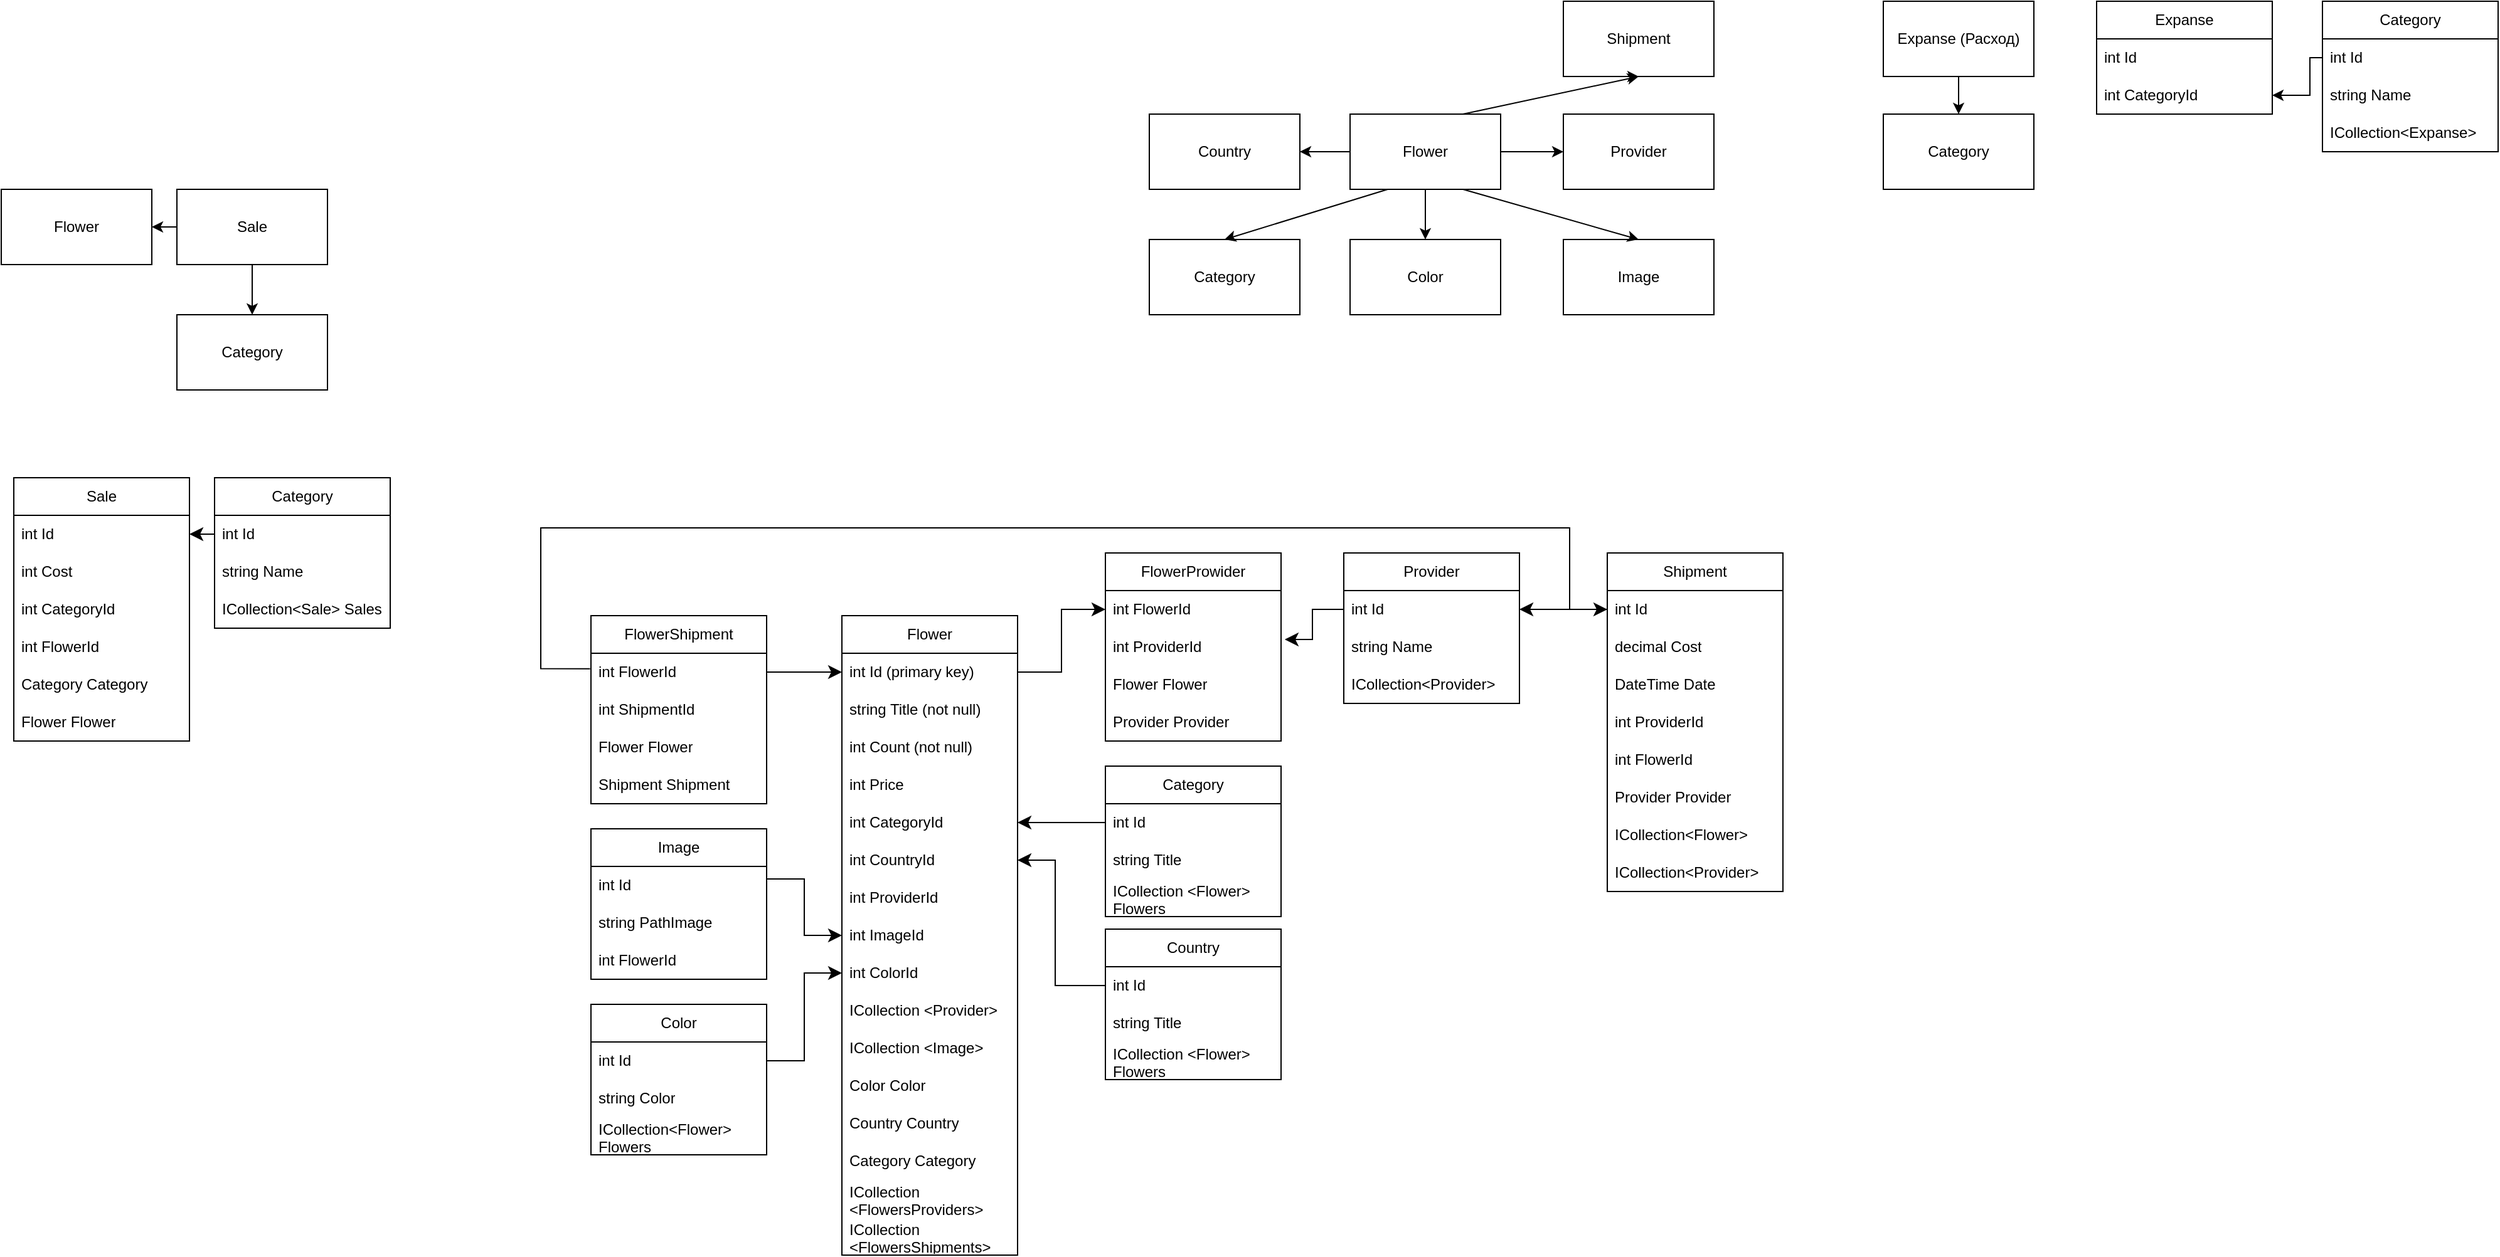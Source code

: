 <mxfile version="21.7.4" type="device">
  <diagram name="Страница — 1" id="RRKHZHdwDWDoAx0OKb5y">
    <mxGraphModel dx="2555" dy="1625" grid="1" gridSize="10" guides="1" tooltips="1" connect="1" arrows="1" fold="1" page="1" pageScale="1" pageWidth="827" pageHeight="1169" math="0" shadow="0">
      <root>
        <mxCell id="0" />
        <mxCell id="1" parent="0" />
        <mxCell id="i7epDrXuCTvLyrFS7Glc-1" value="Flower" style="rounded=0;whiteSpace=wrap;html=1;" parent="1" vertex="1">
          <mxGeometry x="15" y="-160" width="120" height="60" as="geometry" />
        </mxCell>
        <mxCell id="i7epDrXuCTvLyrFS7Glc-2" value="Category" style="rounded=0;whiteSpace=wrap;html=1;" parent="1" vertex="1">
          <mxGeometry x="-145" y="-60" width="120" height="60" as="geometry" />
        </mxCell>
        <mxCell id="i7epDrXuCTvLyrFS7Glc-3" value="" style="endArrow=classic;html=1;rounded=0;exitX=0.25;exitY=1;exitDx=0;exitDy=0;entryX=0.5;entryY=0;entryDx=0;entryDy=0;" parent="1" source="i7epDrXuCTvLyrFS7Glc-1" target="i7epDrXuCTvLyrFS7Glc-2" edge="1">
          <mxGeometry width="50" height="50" relative="1" as="geometry">
            <mxPoint x="375" y="40" as="sourcePoint" />
            <mxPoint x="425" y="-10" as="targetPoint" />
          </mxGeometry>
        </mxCell>
        <mxCell id="i7epDrXuCTvLyrFS7Glc-6" value="Provider" style="rounded=0;whiteSpace=wrap;html=1;" parent="1" vertex="1">
          <mxGeometry x="185" y="-160" width="120" height="60" as="geometry" />
        </mxCell>
        <mxCell id="i7epDrXuCTvLyrFS7Glc-7" value="" style="endArrow=classic;html=1;rounded=0;entryX=0;entryY=0.5;entryDx=0;entryDy=0;" parent="1" source="i7epDrXuCTvLyrFS7Glc-1" target="i7epDrXuCTvLyrFS7Glc-6" edge="1">
          <mxGeometry width="50" height="50" relative="1" as="geometry">
            <mxPoint x="375" y="-60" as="sourcePoint" />
            <mxPoint x="425" y="-110" as="targetPoint" />
          </mxGeometry>
        </mxCell>
        <mxCell id="i7epDrXuCTvLyrFS7Glc-8" value="Country" style="rounded=0;whiteSpace=wrap;html=1;" parent="1" vertex="1">
          <mxGeometry x="-145" y="-160" width="120" height="60" as="geometry" />
        </mxCell>
        <mxCell id="i7epDrXuCTvLyrFS7Glc-9" value="" style="endArrow=classic;html=1;rounded=0;" parent="1" edge="1">
          <mxGeometry width="50" height="50" relative="1" as="geometry">
            <mxPoint x="15" y="-130" as="sourcePoint" />
            <mxPoint x="-25" y="-130" as="targetPoint" />
          </mxGeometry>
        </mxCell>
        <mxCell id="i7epDrXuCTvLyrFS7Glc-11" value="Flower" style="swimlane;fontStyle=0;childLayout=stackLayout;horizontal=1;startSize=30;horizontalStack=0;resizeParent=1;resizeParentMax=0;resizeLast=0;collapsible=1;marginBottom=0;whiteSpace=wrap;html=1;" parent="1" vertex="1">
          <mxGeometry x="-390" y="240" width="140" height="510" as="geometry" />
        </mxCell>
        <mxCell id="i7epDrXuCTvLyrFS7Glc-12" value="int Id (primary key)" style="text;strokeColor=none;fillColor=none;align=left;verticalAlign=middle;spacingLeft=4;spacingRight=4;overflow=hidden;points=[[0,0.5],[1,0.5]];portConstraint=eastwest;rotatable=0;whiteSpace=wrap;html=1;" parent="i7epDrXuCTvLyrFS7Glc-11" vertex="1">
          <mxGeometry y="30" width="140" height="30" as="geometry" />
        </mxCell>
        <mxCell id="i7epDrXuCTvLyrFS7Glc-13" value="string Title (not null)" style="text;strokeColor=none;fillColor=none;align=left;verticalAlign=middle;spacingLeft=4;spacingRight=4;overflow=hidden;points=[[0,0.5],[1,0.5]];portConstraint=eastwest;rotatable=0;whiteSpace=wrap;html=1;" parent="i7epDrXuCTvLyrFS7Glc-11" vertex="1">
          <mxGeometry y="60" width="140" height="30" as="geometry" />
        </mxCell>
        <mxCell id="i7epDrXuCTvLyrFS7Glc-14" value="int Count (not null)" style="text;strokeColor=none;fillColor=none;align=left;verticalAlign=middle;spacingLeft=4;spacingRight=4;overflow=hidden;points=[[0,0.5],[1,0.5]];portConstraint=eastwest;rotatable=0;whiteSpace=wrap;html=1;" parent="i7epDrXuCTvLyrFS7Glc-11" vertex="1">
          <mxGeometry y="90" width="140" height="30" as="geometry" />
        </mxCell>
        <mxCell id="i7epDrXuCTvLyrFS7Glc-33" value="int Price" style="text;strokeColor=none;fillColor=none;align=left;verticalAlign=middle;spacingLeft=4;spacingRight=4;overflow=hidden;points=[[0,0.5],[1,0.5]];portConstraint=eastwest;rotatable=0;whiteSpace=wrap;html=1;" parent="i7epDrXuCTvLyrFS7Glc-11" vertex="1">
          <mxGeometry y="120" width="140" height="30" as="geometry" />
        </mxCell>
        <mxCell id="i7epDrXuCTvLyrFS7Glc-18" value="int CategoryId" style="text;strokeColor=none;fillColor=none;align=left;verticalAlign=middle;spacingLeft=4;spacingRight=4;overflow=hidden;points=[[0,0.5],[1,0.5]];portConstraint=eastwest;rotatable=0;whiteSpace=wrap;html=1;" parent="i7epDrXuCTvLyrFS7Glc-11" vertex="1">
          <mxGeometry y="150" width="140" height="30" as="geometry" />
        </mxCell>
        <mxCell id="i7epDrXuCTvLyrFS7Glc-19" value="int CountryId" style="text;strokeColor=none;fillColor=none;align=left;verticalAlign=middle;spacingLeft=4;spacingRight=4;overflow=hidden;points=[[0,0.5],[1,0.5]];portConstraint=eastwest;rotatable=0;whiteSpace=wrap;html=1;" parent="i7epDrXuCTvLyrFS7Glc-11" vertex="1">
          <mxGeometry y="180" width="140" height="30" as="geometry" />
        </mxCell>
        <mxCell id="i7epDrXuCTvLyrFS7Glc-20" value="int ProviderId" style="text;strokeColor=none;fillColor=none;align=left;verticalAlign=middle;spacingLeft=4;spacingRight=4;overflow=hidden;points=[[0,0.5],[1,0.5]];portConstraint=eastwest;rotatable=0;whiteSpace=wrap;html=1;" parent="i7epDrXuCTvLyrFS7Glc-11" vertex="1">
          <mxGeometry y="210" width="140" height="30" as="geometry" />
        </mxCell>
        <mxCell id="q-9UMzV_qBOtx53RfNdm-1" value="int ImageId" style="text;strokeColor=none;fillColor=none;align=left;verticalAlign=middle;spacingLeft=4;spacingRight=4;overflow=hidden;points=[[0,0.5],[1,0.5]];portConstraint=eastwest;rotatable=0;whiteSpace=wrap;html=1;" parent="i7epDrXuCTvLyrFS7Glc-11" vertex="1">
          <mxGeometry y="240" width="140" height="30" as="geometry" />
        </mxCell>
        <mxCell id="q-9UMzV_qBOtx53RfNdm-2" value="int ColorId" style="text;strokeColor=none;fillColor=none;align=left;verticalAlign=middle;spacingLeft=4;spacingRight=4;overflow=hidden;points=[[0,0.5],[1,0.5]];portConstraint=eastwest;rotatable=0;whiteSpace=wrap;html=1;" parent="i7epDrXuCTvLyrFS7Glc-11" vertex="1">
          <mxGeometry y="270" width="140" height="30" as="geometry" />
        </mxCell>
        <mxCell id="q-9UMzV_qBOtx53RfNdm-17" value="ICollection &amp;lt;Provider&amp;gt;" style="text;strokeColor=none;fillColor=none;align=left;verticalAlign=middle;spacingLeft=4;spacingRight=4;overflow=hidden;points=[[0,0.5],[1,0.5]];portConstraint=eastwest;rotatable=0;whiteSpace=wrap;html=1;" parent="i7epDrXuCTvLyrFS7Glc-11" vertex="1">
          <mxGeometry y="300" width="140" height="30" as="geometry" />
        </mxCell>
        <mxCell id="NUMYyo42xKjMVBj4n1Cr-29" value="ICollection &amp;lt;Image&amp;gt;" style="text;strokeColor=none;fillColor=none;align=left;verticalAlign=middle;spacingLeft=4;spacingRight=4;overflow=hidden;points=[[0,0.5],[1,0.5]];portConstraint=eastwest;rotatable=0;whiteSpace=wrap;html=1;" vertex="1" parent="i7epDrXuCTvLyrFS7Glc-11">
          <mxGeometry y="330" width="140" height="30" as="geometry" />
        </mxCell>
        <mxCell id="NUMYyo42xKjMVBj4n1Cr-30" value="Color Color" style="text;strokeColor=none;fillColor=none;align=left;verticalAlign=middle;spacingLeft=4;spacingRight=4;overflow=hidden;points=[[0,0.5],[1,0.5]];portConstraint=eastwest;rotatable=0;whiteSpace=wrap;html=1;" vertex="1" parent="i7epDrXuCTvLyrFS7Glc-11">
          <mxGeometry y="360" width="140" height="30" as="geometry" />
        </mxCell>
        <mxCell id="NUMYyo42xKjMVBj4n1Cr-31" value="Country Country" style="text;strokeColor=none;fillColor=none;align=left;verticalAlign=middle;spacingLeft=4;spacingRight=4;overflow=hidden;points=[[0,0.5],[1,0.5]];portConstraint=eastwest;rotatable=0;whiteSpace=wrap;html=1;" vertex="1" parent="i7epDrXuCTvLyrFS7Glc-11">
          <mxGeometry y="390" width="140" height="30" as="geometry" />
        </mxCell>
        <mxCell id="NUMYyo42xKjMVBj4n1Cr-32" value="Category Category" style="text;strokeColor=none;fillColor=none;align=left;verticalAlign=middle;spacingLeft=4;spacingRight=4;overflow=hidden;points=[[0,0.5],[1,0.5]];portConstraint=eastwest;rotatable=0;whiteSpace=wrap;html=1;" vertex="1" parent="i7epDrXuCTvLyrFS7Glc-11">
          <mxGeometry y="420" width="140" height="30" as="geometry" />
        </mxCell>
        <mxCell id="NUMYyo42xKjMVBj4n1Cr-33" value="ICollection &amp;lt;FlowersProviders&amp;gt;" style="text;strokeColor=none;fillColor=none;align=left;verticalAlign=middle;spacingLeft=4;spacingRight=4;overflow=hidden;points=[[0,0.5],[1,0.5]];portConstraint=eastwest;rotatable=0;whiteSpace=wrap;html=1;" vertex="1" parent="i7epDrXuCTvLyrFS7Glc-11">
          <mxGeometry y="450" width="140" height="30" as="geometry" />
        </mxCell>
        <mxCell id="NUMYyo42xKjMVBj4n1Cr-34" value="ICollection &amp;lt;FlowersShipments&amp;gt;" style="text;strokeColor=none;fillColor=none;align=left;verticalAlign=middle;spacingLeft=4;spacingRight=4;overflow=hidden;points=[[0,0.5],[1,0.5]];portConstraint=eastwest;rotatable=0;whiteSpace=wrap;html=1;" vertex="1" parent="i7epDrXuCTvLyrFS7Glc-11">
          <mxGeometry y="480" width="140" height="30" as="geometry" />
        </mxCell>
        <mxCell id="i7epDrXuCTvLyrFS7Glc-21" value="Country" style="swimlane;fontStyle=0;childLayout=stackLayout;horizontal=1;startSize=30;horizontalStack=0;resizeParent=1;resizeParentMax=0;resizeLast=0;collapsible=1;marginBottom=0;whiteSpace=wrap;html=1;" parent="1" vertex="1">
          <mxGeometry x="-180" y="490" width="140" height="120" as="geometry" />
        </mxCell>
        <mxCell id="i7epDrXuCTvLyrFS7Glc-22" value="int Id" style="text;strokeColor=none;fillColor=none;align=left;verticalAlign=middle;spacingLeft=4;spacingRight=4;overflow=hidden;points=[[0,0.5],[1,0.5]];portConstraint=eastwest;rotatable=0;whiteSpace=wrap;html=1;" parent="i7epDrXuCTvLyrFS7Glc-21" vertex="1">
          <mxGeometry y="30" width="140" height="30" as="geometry" />
        </mxCell>
        <mxCell id="i7epDrXuCTvLyrFS7Glc-23" value="string Title" style="text;strokeColor=none;fillColor=none;align=left;verticalAlign=middle;spacingLeft=4;spacingRight=4;overflow=hidden;points=[[0,0.5],[1,0.5]];portConstraint=eastwest;rotatable=0;whiteSpace=wrap;html=1;" parent="i7epDrXuCTvLyrFS7Glc-21" vertex="1">
          <mxGeometry y="60" width="140" height="30" as="geometry" />
        </mxCell>
        <mxCell id="q-9UMzV_qBOtx53RfNdm-16" value="ICollection &amp;lt;Flower&amp;gt; Flowers" style="text;strokeColor=none;fillColor=none;align=left;verticalAlign=middle;spacingLeft=4;spacingRight=4;overflow=hidden;points=[[0,0.5],[1,0.5]];portConstraint=eastwest;rotatable=0;whiteSpace=wrap;html=1;" parent="i7epDrXuCTvLyrFS7Glc-21" vertex="1">
          <mxGeometry y="90" width="140" height="30" as="geometry" />
        </mxCell>
        <mxCell id="i7epDrXuCTvLyrFS7Glc-25" value="Category" style="swimlane;fontStyle=0;childLayout=stackLayout;horizontal=1;startSize=30;horizontalStack=0;resizeParent=1;resizeParentMax=0;resizeLast=0;collapsible=1;marginBottom=0;whiteSpace=wrap;html=1;" parent="1" vertex="1">
          <mxGeometry x="-180" y="360" width="140" height="120" as="geometry" />
        </mxCell>
        <mxCell id="i7epDrXuCTvLyrFS7Glc-26" value="int Id" style="text;strokeColor=none;fillColor=none;align=left;verticalAlign=middle;spacingLeft=4;spacingRight=4;overflow=hidden;points=[[0,0.5],[1,0.5]];portConstraint=eastwest;rotatable=0;whiteSpace=wrap;html=1;" parent="i7epDrXuCTvLyrFS7Glc-25" vertex="1">
          <mxGeometry y="30" width="140" height="30" as="geometry" />
        </mxCell>
        <mxCell id="i7epDrXuCTvLyrFS7Glc-27" value="string Title" style="text;strokeColor=none;fillColor=none;align=left;verticalAlign=middle;spacingLeft=4;spacingRight=4;overflow=hidden;points=[[0,0.5],[1,0.5]];portConstraint=eastwest;rotatable=0;whiteSpace=wrap;html=1;" parent="i7epDrXuCTvLyrFS7Glc-25" vertex="1">
          <mxGeometry y="60" width="140" height="30" as="geometry" />
        </mxCell>
        <mxCell id="q-9UMzV_qBOtx53RfNdm-14" value="ICollection &amp;lt;Flower&amp;gt; Flowers" style="text;strokeColor=none;fillColor=none;align=left;verticalAlign=middle;spacingLeft=4;spacingRight=4;overflow=hidden;points=[[0,0.5],[1,0.5]];portConstraint=eastwest;rotatable=0;whiteSpace=wrap;html=1;" parent="i7epDrXuCTvLyrFS7Glc-25" vertex="1">
          <mxGeometry y="90" width="140" height="30" as="geometry" />
        </mxCell>
        <mxCell id="i7epDrXuCTvLyrFS7Glc-29" value="Provider" style="swimlane;fontStyle=0;childLayout=stackLayout;horizontal=1;startSize=30;horizontalStack=0;resizeParent=1;resizeParentMax=0;resizeLast=0;collapsible=1;marginBottom=0;whiteSpace=wrap;html=1;" parent="1" vertex="1">
          <mxGeometry x="10" y="190" width="140" height="120" as="geometry" />
        </mxCell>
        <mxCell id="i7epDrXuCTvLyrFS7Glc-30" value="int Id" style="text;strokeColor=none;fillColor=none;align=left;verticalAlign=middle;spacingLeft=4;spacingRight=4;overflow=hidden;points=[[0,0.5],[1,0.5]];portConstraint=eastwest;rotatable=0;whiteSpace=wrap;html=1;" parent="i7epDrXuCTvLyrFS7Glc-29" vertex="1">
          <mxGeometry y="30" width="140" height="30" as="geometry" />
        </mxCell>
        <mxCell id="i7epDrXuCTvLyrFS7Glc-31" value="string Name" style="text;strokeColor=none;fillColor=none;align=left;verticalAlign=middle;spacingLeft=4;spacingRight=4;overflow=hidden;points=[[0,0.5],[1,0.5]];portConstraint=eastwest;rotatable=0;whiteSpace=wrap;html=1;" parent="i7epDrXuCTvLyrFS7Glc-29" vertex="1">
          <mxGeometry y="60" width="140" height="30" as="geometry" />
        </mxCell>
        <mxCell id="q-9UMzV_qBOtx53RfNdm-18" value="ICollection&amp;lt;Provider&amp;gt;" style="text;strokeColor=none;fillColor=none;align=left;verticalAlign=middle;spacingLeft=4;spacingRight=4;overflow=hidden;points=[[0,0.5],[1,0.5]];portConstraint=eastwest;rotatable=0;whiteSpace=wrap;html=1;" parent="i7epDrXuCTvLyrFS7Glc-29" vertex="1">
          <mxGeometry y="90" width="140" height="30" as="geometry" />
        </mxCell>
        <mxCell id="i7epDrXuCTvLyrFS7Glc-34" value="Color" style="rounded=0;whiteSpace=wrap;html=1;" parent="1" vertex="1">
          <mxGeometry x="15" y="-60" width="120" height="60" as="geometry" />
        </mxCell>
        <mxCell id="i7epDrXuCTvLyrFS7Glc-35" value="" style="endArrow=classic;html=1;rounded=0;exitX=0.5;exitY=1;exitDx=0;exitDy=0;entryX=0.5;entryY=0;entryDx=0;entryDy=0;" parent="1" source="i7epDrXuCTvLyrFS7Glc-1" target="i7epDrXuCTvLyrFS7Glc-34" edge="1">
          <mxGeometry width="50" height="50" relative="1" as="geometry">
            <mxPoint x="175" y="30" as="sourcePoint" />
            <mxPoint x="225" y="-20" as="targetPoint" />
          </mxGeometry>
        </mxCell>
        <mxCell id="i7epDrXuCTvLyrFS7Glc-37" value="Color" style="swimlane;fontStyle=0;childLayout=stackLayout;horizontal=1;startSize=30;horizontalStack=0;resizeParent=1;resizeParentMax=0;resizeLast=0;collapsible=1;marginBottom=0;whiteSpace=wrap;html=1;" parent="1" vertex="1">
          <mxGeometry x="-590" y="550" width="140" height="120" as="geometry" />
        </mxCell>
        <mxCell id="i7epDrXuCTvLyrFS7Glc-38" value="int Id" style="text;strokeColor=none;fillColor=none;align=left;verticalAlign=middle;spacingLeft=4;spacingRight=4;overflow=hidden;points=[[0,0.5],[1,0.5]];portConstraint=eastwest;rotatable=0;whiteSpace=wrap;html=1;" parent="i7epDrXuCTvLyrFS7Glc-37" vertex="1">
          <mxGeometry y="30" width="140" height="30" as="geometry" />
        </mxCell>
        <mxCell id="i7epDrXuCTvLyrFS7Glc-39" value="string Color" style="text;strokeColor=none;fillColor=none;align=left;verticalAlign=middle;spacingLeft=4;spacingRight=4;overflow=hidden;points=[[0,0.5],[1,0.5]];portConstraint=eastwest;rotatable=0;whiteSpace=wrap;html=1;" parent="i7epDrXuCTvLyrFS7Glc-37" vertex="1">
          <mxGeometry y="60" width="140" height="30" as="geometry" />
        </mxCell>
        <mxCell id="q-9UMzV_qBOtx53RfNdm-15" value="ICollection&amp;lt;Flower&amp;gt; Flowers" style="text;strokeColor=none;fillColor=none;align=left;verticalAlign=middle;spacingLeft=4;spacingRight=4;overflow=hidden;points=[[0,0.5],[1,0.5]];portConstraint=eastwest;rotatable=0;whiteSpace=wrap;html=1;" parent="i7epDrXuCTvLyrFS7Glc-37" vertex="1">
          <mxGeometry y="90" width="140" height="30" as="geometry" />
        </mxCell>
        <mxCell id="pXr4IybgBaP4KrIgOnE8-1" value="Image" style="swimlane;fontStyle=0;childLayout=stackLayout;horizontal=1;startSize=30;horizontalStack=0;resizeParent=1;resizeParentMax=0;resizeLast=0;collapsible=1;marginBottom=0;whiteSpace=wrap;html=1;" parent="1" vertex="1">
          <mxGeometry x="-590" y="410" width="140" height="120" as="geometry" />
        </mxCell>
        <mxCell id="pXr4IybgBaP4KrIgOnE8-2" value="int Id" style="text;strokeColor=none;fillColor=none;align=left;verticalAlign=middle;spacingLeft=4;spacingRight=4;overflow=hidden;points=[[0,0.5],[1,0.5]];portConstraint=eastwest;rotatable=0;whiteSpace=wrap;html=1;" parent="pXr4IybgBaP4KrIgOnE8-1" vertex="1">
          <mxGeometry y="30" width="140" height="30" as="geometry" />
        </mxCell>
        <mxCell id="pXr4IybgBaP4KrIgOnE8-3" value="string PathImage" style="text;strokeColor=none;fillColor=none;align=left;verticalAlign=middle;spacingLeft=4;spacingRight=4;overflow=hidden;points=[[0,0.5],[1,0.5]];portConstraint=eastwest;rotatable=0;whiteSpace=wrap;html=1;" parent="pXr4IybgBaP4KrIgOnE8-1" vertex="1">
          <mxGeometry y="60" width="140" height="30" as="geometry" />
        </mxCell>
        <mxCell id="TjhxIcm7Sk90a4a9ddxw-1" value="int FlowerId" style="text;strokeColor=none;fillColor=none;align=left;verticalAlign=middle;spacingLeft=4;spacingRight=4;overflow=hidden;points=[[0,0.5],[1,0.5]];portConstraint=eastwest;rotatable=0;whiteSpace=wrap;html=1;" parent="pXr4IybgBaP4KrIgOnE8-1" vertex="1">
          <mxGeometry y="90" width="140" height="30" as="geometry" />
        </mxCell>
        <mxCell id="pXr4IybgBaP4KrIgOnE8-5" value="Image" style="rounded=0;whiteSpace=wrap;html=1;" parent="1" vertex="1">
          <mxGeometry x="185" y="-60" width="120" height="60" as="geometry" />
        </mxCell>
        <mxCell id="pXr4IybgBaP4KrIgOnE8-6" value="" style="endArrow=classic;html=1;rounded=0;exitX=0.75;exitY=1;exitDx=0;exitDy=0;entryX=0.5;entryY=0;entryDx=0;entryDy=0;" parent="1" source="i7epDrXuCTvLyrFS7Glc-1" target="pXr4IybgBaP4KrIgOnE8-5" edge="1">
          <mxGeometry width="50" height="50" relative="1" as="geometry">
            <mxPoint x="185" y="160" as="sourcePoint" />
            <mxPoint x="235" y="110" as="targetPoint" />
          </mxGeometry>
        </mxCell>
        <mxCell id="q-9UMzV_qBOtx53RfNdm-3" value="Shipment" style="rounded=0;whiteSpace=wrap;html=1;" parent="1" vertex="1">
          <mxGeometry x="185" y="-250" width="120" height="60" as="geometry" />
        </mxCell>
        <mxCell id="q-9UMzV_qBOtx53RfNdm-4" value="" style="endArrow=classic;html=1;rounded=0;exitX=0.75;exitY=0;exitDx=0;exitDy=0;entryX=0.5;entryY=1;entryDx=0;entryDy=0;" parent="1" source="i7epDrXuCTvLyrFS7Glc-1" target="q-9UMzV_qBOtx53RfNdm-3" edge="1">
          <mxGeometry width="50" height="50" relative="1" as="geometry">
            <mxPoint x="185" y="40" as="sourcePoint" />
            <mxPoint x="235" y="-10" as="targetPoint" />
          </mxGeometry>
        </mxCell>
        <mxCell id="q-9UMzV_qBOtx53RfNdm-5" style="edgeStyle=orthogonalEdgeStyle;rounded=0;orthogonalLoop=1;jettySize=auto;html=1;exitX=0.25;exitY=1;exitDx=0;exitDy=0;entryX=0.5;entryY=1;entryDx=0;entryDy=0;" parent="1" source="q-9UMzV_qBOtx53RfNdm-3" target="q-9UMzV_qBOtx53RfNdm-3" edge="1">
          <mxGeometry relative="1" as="geometry" />
        </mxCell>
        <mxCell id="q-9UMzV_qBOtx53RfNdm-6" value="Shipment" style="swimlane;fontStyle=0;childLayout=stackLayout;horizontal=1;startSize=30;horizontalStack=0;resizeParent=1;resizeParentMax=0;resizeLast=0;collapsible=1;marginBottom=0;whiteSpace=wrap;html=1;" parent="1" vertex="1">
          <mxGeometry x="220" y="190" width="140" height="270" as="geometry" />
        </mxCell>
        <mxCell id="q-9UMzV_qBOtx53RfNdm-7" value="int Id" style="text;strokeColor=none;fillColor=none;align=left;verticalAlign=middle;spacingLeft=4;spacingRight=4;overflow=hidden;points=[[0,0.5],[1,0.5]];portConstraint=eastwest;rotatable=0;whiteSpace=wrap;html=1;" parent="q-9UMzV_qBOtx53RfNdm-6" vertex="1">
          <mxGeometry y="30" width="140" height="30" as="geometry" />
        </mxCell>
        <mxCell id="q-9UMzV_qBOtx53RfNdm-8" value="decimal Cost" style="text;strokeColor=none;fillColor=none;align=left;verticalAlign=middle;spacingLeft=4;spacingRight=4;overflow=hidden;points=[[0,0.5],[1,0.5]];portConstraint=eastwest;rotatable=0;whiteSpace=wrap;html=1;" parent="q-9UMzV_qBOtx53RfNdm-6" vertex="1">
          <mxGeometry y="60" width="140" height="30" as="geometry" />
        </mxCell>
        <mxCell id="q-9UMzV_qBOtx53RfNdm-9" value="DateTime Date" style="text;strokeColor=none;fillColor=none;align=left;verticalAlign=middle;spacingLeft=4;spacingRight=4;overflow=hidden;points=[[0,0.5],[1,0.5]];portConstraint=eastwest;rotatable=0;whiteSpace=wrap;html=1;" parent="q-9UMzV_qBOtx53RfNdm-6" vertex="1">
          <mxGeometry y="90" width="140" height="30" as="geometry" />
        </mxCell>
        <mxCell id="q-9UMzV_qBOtx53RfNdm-10" value="int ProviderId" style="text;strokeColor=none;fillColor=none;align=left;verticalAlign=middle;spacingLeft=4;spacingRight=4;overflow=hidden;points=[[0,0.5],[1,0.5]];portConstraint=eastwest;rotatable=0;whiteSpace=wrap;html=1;" parent="q-9UMzV_qBOtx53RfNdm-6" vertex="1">
          <mxGeometry y="120" width="140" height="30" as="geometry" />
        </mxCell>
        <mxCell id="q-9UMzV_qBOtx53RfNdm-11" value="int FlowerId" style="text;strokeColor=none;fillColor=none;align=left;verticalAlign=middle;spacingLeft=4;spacingRight=4;overflow=hidden;points=[[0,0.5],[1,0.5]];portConstraint=eastwest;rotatable=0;whiteSpace=wrap;html=1;" parent="q-9UMzV_qBOtx53RfNdm-6" vertex="1">
          <mxGeometry y="150" width="140" height="30" as="geometry" />
        </mxCell>
        <mxCell id="q-9UMzV_qBOtx53RfNdm-13" value="Provider Provider" style="text;strokeColor=none;fillColor=none;align=left;verticalAlign=middle;spacingLeft=4;spacingRight=4;overflow=hidden;points=[[0,0.5],[1,0.5]];portConstraint=eastwest;rotatable=0;whiteSpace=wrap;html=1;" parent="q-9UMzV_qBOtx53RfNdm-6" vertex="1">
          <mxGeometry y="180" width="140" height="30" as="geometry" />
        </mxCell>
        <mxCell id="NUMYyo42xKjMVBj4n1Cr-27" value="ICollection&amp;lt;Flower&amp;gt;" style="text;strokeColor=none;fillColor=none;align=left;verticalAlign=middle;spacingLeft=4;spacingRight=4;overflow=hidden;points=[[0,0.5],[1,0.5]];portConstraint=eastwest;rotatable=0;whiteSpace=wrap;html=1;" vertex="1" parent="q-9UMzV_qBOtx53RfNdm-6">
          <mxGeometry y="210" width="140" height="30" as="geometry" />
        </mxCell>
        <mxCell id="NUMYyo42xKjMVBj4n1Cr-28" value="ICollection&amp;lt;Provider&amp;gt;" style="text;strokeColor=none;fillColor=none;align=left;verticalAlign=middle;spacingLeft=4;spacingRight=4;overflow=hidden;points=[[0,0.5],[1,0.5]];portConstraint=eastwest;rotatable=0;whiteSpace=wrap;html=1;" vertex="1" parent="q-9UMzV_qBOtx53RfNdm-6">
          <mxGeometry y="240" width="140" height="30" as="geometry" />
        </mxCell>
        <mxCell id="TiCzjtozZsczlrhoN-fC-1" value="" style="endArrow=classic;html=1;rounded=0;fontSize=12;startSize=8;endSize=8;exitX=0;exitY=0.5;exitDx=0;exitDy=0;entryX=1;entryY=0.5;entryDx=0;entryDy=0;edgeStyle=orthogonalEdgeStyle;" parent="1" source="i7epDrXuCTvLyrFS7Glc-26" target="i7epDrXuCTvLyrFS7Glc-18" edge="1">
          <mxGeometry width="50" height="50" relative="1" as="geometry">
            <mxPoint x="220" y="470" as="sourcePoint" />
            <mxPoint x="270" y="420" as="targetPoint" />
          </mxGeometry>
        </mxCell>
        <mxCell id="TiCzjtozZsczlrhoN-fC-12" value="" style="endArrow=classic;html=1;rounded=0;fontSize=12;startSize=8;endSize=8;entryX=0;entryY=0.5;entryDx=0;entryDy=0;edgeStyle=orthogonalEdgeStyle;" parent="1" target="q-9UMzV_qBOtx53RfNdm-1" edge="1">
          <mxGeometry width="50" height="50" relative="1" as="geometry">
            <mxPoint x="-450" y="480" as="sourcePoint" />
            <mxPoint x="270" y="420" as="targetPoint" />
            <Array as="points">
              <mxPoint x="-450" y="450" />
              <mxPoint x="-420" y="450" />
              <mxPoint x="-420" y="495" />
            </Array>
          </mxGeometry>
        </mxCell>
        <mxCell id="TjhxIcm7Sk90a4a9ddxw-3" value="FlowerProwider" style="swimlane;fontStyle=0;childLayout=stackLayout;horizontal=1;startSize=30;horizontalStack=0;resizeParent=1;resizeParentMax=0;resizeLast=0;collapsible=1;marginBottom=0;whiteSpace=wrap;html=1;" parent="1" vertex="1">
          <mxGeometry x="-180" y="190" width="140" height="150" as="geometry" />
        </mxCell>
        <mxCell id="TjhxIcm7Sk90a4a9ddxw-4" value="int FlowerId" style="text;strokeColor=none;fillColor=none;align=left;verticalAlign=middle;spacingLeft=4;spacingRight=4;overflow=hidden;points=[[0,0.5],[1,0.5]];portConstraint=eastwest;rotatable=0;whiteSpace=wrap;html=1;" parent="TjhxIcm7Sk90a4a9ddxw-3" vertex="1">
          <mxGeometry y="30" width="140" height="30" as="geometry" />
        </mxCell>
        <mxCell id="TjhxIcm7Sk90a4a9ddxw-5" value="int ProviderId" style="text;strokeColor=none;fillColor=none;align=left;verticalAlign=middle;spacingLeft=4;spacingRight=4;overflow=hidden;points=[[0,0.5],[1,0.5]];portConstraint=eastwest;rotatable=0;whiteSpace=wrap;html=1;" parent="TjhxIcm7Sk90a4a9ddxw-3" vertex="1">
          <mxGeometry y="60" width="140" height="30" as="geometry" />
        </mxCell>
        <mxCell id="TjhxIcm7Sk90a4a9ddxw-6" value="Flower Flower" style="text;strokeColor=none;fillColor=none;align=left;verticalAlign=middle;spacingLeft=4;spacingRight=4;overflow=hidden;points=[[0,0.5],[1,0.5]];portConstraint=eastwest;rotatable=0;whiteSpace=wrap;html=1;" parent="TjhxIcm7Sk90a4a9ddxw-3" vertex="1">
          <mxGeometry y="90" width="140" height="30" as="geometry" />
        </mxCell>
        <mxCell id="TjhxIcm7Sk90a4a9ddxw-8" value="Provider Provider" style="text;strokeColor=none;fillColor=none;align=left;verticalAlign=middle;spacingLeft=4;spacingRight=4;overflow=hidden;points=[[0,0.5],[1,0.5]];portConstraint=eastwest;rotatable=0;whiteSpace=wrap;html=1;" parent="TjhxIcm7Sk90a4a9ddxw-3" vertex="1">
          <mxGeometry y="120" width="140" height="30" as="geometry" />
        </mxCell>
        <mxCell id="TjhxIcm7Sk90a4a9ddxw-7" value="" style="endArrow=classic;html=1;rounded=0;fontSize=12;startSize=8;endSize=8;exitX=0;exitY=0.5;exitDx=0;exitDy=0;entryX=1;entryY=0.5;entryDx=0;entryDy=0;edgeStyle=orthogonalEdgeStyle;" parent="1" source="i7epDrXuCTvLyrFS7Glc-22" target="i7epDrXuCTvLyrFS7Glc-19" edge="1">
          <mxGeometry width="50" height="50" relative="1" as="geometry">
            <mxPoint x="-50" y="590" as="sourcePoint" />
            <mxPoint y="540" as="targetPoint" />
            <Array as="points">
              <mxPoint x="-220" y="535" />
              <mxPoint x="-220" y="435" />
            </Array>
          </mxGeometry>
        </mxCell>
        <mxCell id="TjhxIcm7Sk90a4a9ddxw-9" value="" style="endArrow=classic;html=1;rounded=0;fontSize=12;startSize=8;endSize=8;exitX=0;exitY=0.5;exitDx=0;exitDy=0;entryX=1.021;entryY=0.3;entryDx=0;entryDy=0;entryPerimeter=0;edgeStyle=orthogonalEdgeStyle;" parent="1" source="i7epDrXuCTvLyrFS7Glc-30" target="TjhxIcm7Sk90a4a9ddxw-5" edge="1">
          <mxGeometry width="50" height="50" relative="1" as="geometry">
            <mxPoint x="-180" y="470" as="sourcePoint" />
            <mxPoint x="-130" y="420" as="targetPoint" />
          </mxGeometry>
        </mxCell>
        <mxCell id="TjhxIcm7Sk90a4a9ddxw-10" value="" style="endArrow=classic;html=1;rounded=0;fontSize=12;startSize=8;endSize=8;exitX=1;exitY=0.5;exitDx=0;exitDy=0;entryX=0;entryY=0.5;entryDx=0;entryDy=0;edgeStyle=orthogonalEdgeStyle;" parent="1" source="i7epDrXuCTvLyrFS7Glc-12" target="TjhxIcm7Sk90a4a9ddxw-4" edge="1">
          <mxGeometry width="50" height="50" relative="1" as="geometry">
            <mxPoint x="-180" y="470" as="sourcePoint" />
            <mxPoint x="-130" y="420" as="targetPoint" />
          </mxGeometry>
        </mxCell>
        <mxCell id="NUMYyo42xKjMVBj4n1Cr-1" value="" style="endArrow=classic;html=1;rounded=0;fontSize=12;startSize=8;endSize=8;curved=1;exitX=0;exitY=0.5;exitDx=0;exitDy=0;entryX=1;entryY=0.5;entryDx=0;entryDy=0;" edge="1" parent="1" source="q-9UMzV_qBOtx53RfNdm-7" target="i7epDrXuCTvLyrFS7Glc-30">
          <mxGeometry width="50" height="50" relative="1" as="geometry">
            <mxPoint x="140" y="490" as="sourcePoint" />
            <mxPoint x="190" y="440" as="targetPoint" />
          </mxGeometry>
        </mxCell>
        <mxCell id="NUMYyo42xKjMVBj4n1Cr-8" value="FlowerShipment" style="swimlane;fontStyle=0;childLayout=stackLayout;horizontal=1;startSize=30;horizontalStack=0;resizeParent=1;resizeParentMax=0;resizeLast=0;collapsible=1;marginBottom=0;whiteSpace=wrap;html=1;" vertex="1" parent="1">
          <mxGeometry x="-590" y="240" width="140" height="150" as="geometry" />
        </mxCell>
        <mxCell id="NUMYyo42xKjMVBj4n1Cr-9" value="int FlowerId" style="text;strokeColor=none;fillColor=none;align=left;verticalAlign=middle;spacingLeft=4;spacingRight=4;overflow=hidden;points=[[0,0.5],[1,0.5]];portConstraint=eastwest;rotatable=0;whiteSpace=wrap;html=1;" vertex="1" parent="NUMYyo42xKjMVBj4n1Cr-8">
          <mxGeometry y="30" width="140" height="30" as="geometry" />
        </mxCell>
        <mxCell id="NUMYyo42xKjMVBj4n1Cr-10" value="int ShipmentId" style="text;strokeColor=none;fillColor=none;align=left;verticalAlign=middle;spacingLeft=4;spacingRight=4;overflow=hidden;points=[[0,0.5],[1,0.5]];portConstraint=eastwest;rotatable=0;whiteSpace=wrap;html=1;" vertex="1" parent="NUMYyo42xKjMVBj4n1Cr-8">
          <mxGeometry y="60" width="140" height="30" as="geometry" />
        </mxCell>
        <mxCell id="NUMYyo42xKjMVBj4n1Cr-11" value="Flower Flower" style="text;strokeColor=none;fillColor=none;align=left;verticalAlign=middle;spacingLeft=4;spacingRight=4;overflow=hidden;points=[[0,0.5],[1,0.5]];portConstraint=eastwest;rotatable=0;whiteSpace=wrap;html=1;" vertex="1" parent="NUMYyo42xKjMVBj4n1Cr-8">
          <mxGeometry y="90" width="140" height="30" as="geometry" />
        </mxCell>
        <mxCell id="NUMYyo42xKjMVBj4n1Cr-12" value="Shipment Shipment" style="text;strokeColor=none;fillColor=none;align=left;verticalAlign=middle;spacingLeft=4;spacingRight=4;overflow=hidden;points=[[0,0.5],[1,0.5]];portConstraint=eastwest;rotatable=0;whiteSpace=wrap;html=1;" vertex="1" parent="NUMYyo42xKjMVBj4n1Cr-8">
          <mxGeometry y="120" width="140" height="30" as="geometry" />
        </mxCell>
        <mxCell id="NUMYyo42xKjMVBj4n1Cr-13" value="" style="endArrow=classic;html=1;rounded=0;fontSize=12;startSize=8;endSize=8;curved=1;exitX=1;exitY=0.5;exitDx=0;exitDy=0;entryX=0;entryY=0.5;entryDx=0;entryDy=0;" edge="1" parent="1" source="NUMYyo42xKjMVBj4n1Cr-9" target="i7epDrXuCTvLyrFS7Glc-12">
          <mxGeometry width="50" height="50" relative="1" as="geometry">
            <mxPoint x="-120" y="390" as="sourcePoint" />
            <mxPoint x="-70" y="340" as="targetPoint" />
          </mxGeometry>
        </mxCell>
        <mxCell id="NUMYyo42xKjMVBj4n1Cr-14" value="" style="endArrow=classic;html=1;rounded=0;fontSize=12;startSize=8;endSize=8;exitX=-0.005;exitY=0.411;exitDx=0;exitDy=0;edgeStyle=orthogonalEdgeStyle;entryX=0;entryY=0.5;entryDx=0;entryDy=0;exitPerimeter=0;" edge="1" parent="1" source="NUMYyo42xKjMVBj4n1Cr-9" target="q-9UMzV_qBOtx53RfNdm-7">
          <mxGeometry width="50" height="50" relative="1" as="geometry">
            <mxPoint x="-620" y="319" as="sourcePoint" />
            <mxPoint x="190" y="239" as="targetPoint" />
            <Array as="points">
              <mxPoint x="-630" y="282" />
              <mxPoint x="-630" y="170" />
              <mxPoint x="190" y="170" />
              <mxPoint x="190" y="235" />
            </Array>
          </mxGeometry>
        </mxCell>
        <mxCell id="NUMYyo42xKjMVBj4n1Cr-15" value="" style="endArrow=classic;html=1;rounded=0;fontSize=12;startSize=8;endSize=8;exitX=1;exitY=0.5;exitDx=0;exitDy=0;entryX=0;entryY=0.5;entryDx=0;entryDy=0;edgeStyle=orthogonalEdgeStyle;" edge="1" parent="1" source="i7epDrXuCTvLyrFS7Glc-38" target="q-9UMzV_qBOtx53RfNdm-2">
          <mxGeometry width="50" height="50" relative="1" as="geometry">
            <mxPoint x="-240" y="530" as="sourcePoint" />
            <mxPoint x="-190" y="480" as="targetPoint" />
          </mxGeometry>
        </mxCell>
        <mxCell id="NUMYyo42xKjMVBj4n1Cr-16" value="Expanse (Расход)" style="rounded=0;whiteSpace=wrap;html=1;" vertex="1" parent="1">
          <mxGeometry x="440" y="-250" width="120" height="60" as="geometry" />
        </mxCell>
        <mxCell id="NUMYyo42xKjMVBj4n1Cr-17" value="Category" style="rounded=0;whiteSpace=wrap;html=1;" vertex="1" parent="1">
          <mxGeometry x="440" y="-160" width="120" height="60" as="geometry" />
        </mxCell>
        <mxCell id="NUMYyo42xKjMVBj4n1Cr-18" value="" style="endArrow=classic;html=1;rounded=0;exitX=0.5;exitY=1;exitDx=0;exitDy=0;entryX=0.5;entryY=0;entryDx=0;entryDy=0;" edge="1" parent="1" source="NUMYyo42xKjMVBj4n1Cr-16" target="NUMYyo42xKjMVBj4n1Cr-17">
          <mxGeometry width="50" height="50" relative="1" as="geometry">
            <mxPoint x="770" y="20" as="sourcePoint" />
            <mxPoint x="820" y="-30" as="targetPoint" />
          </mxGeometry>
        </mxCell>
        <mxCell id="NUMYyo42xKjMVBj4n1Cr-19" value="Expanse" style="swimlane;fontStyle=0;childLayout=stackLayout;horizontal=1;startSize=30;horizontalStack=0;resizeParent=1;resizeParentMax=0;resizeLast=0;collapsible=1;marginBottom=0;whiteSpace=wrap;html=1;" vertex="1" parent="1">
          <mxGeometry x="610" y="-250" width="140" height="90" as="geometry" />
        </mxCell>
        <mxCell id="NUMYyo42xKjMVBj4n1Cr-20" value="int Id" style="text;strokeColor=none;fillColor=none;align=left;verticalAlign=middle;spacingLeft=4;spacingRight=4;overflow=hidden;points=[[0,0.5],[1,0.5]];portConstraint=eastwest;rotatable=0;whiteSpace=wrap;html=1;" vertex="1" parent="NUMYyo42xKjMVBj4n1Cr-19">
          <mxGeometry y="30" width="140" height="30" as="geometry" />
        </mxCell>
        <mxCell id="NUMYyo42xKjMVBj4n1Cr-21" value="int CategoryId" style="text;strokeColor=none;fillColor=none;align=left;verticalAlign=middle;spacingLeft=4;spacingRight=4;overflow=hidden;points=[[0,0.5],[1,0.5]];portConstraint=eastwest;rotatable=0;whiteSpace=wrap;html=1;" vertex="1" parent="NUMYyo42xKjMVBj4n1Cr-19">
          <mxGeometry y="60" width="140" height="30" as="geometry" />
        </mxCell>
        <mxCell id="NUMYyo42xKjMVBj4n1Cr-22" value="Category" style="swimlane;fontStyle=0;childLayout=stackLayout;horizontal=1;startSize=30;horizontalStack=0;resizeParent=1;resizeParentMax=0;resizeLast=0;collapsible=1;marginBottom=0;whiteSpace=wrap;html=1;" vertex="1" parent="1">
          <mxGeometry x="790" y="-250" width="140" height="120" as="geometry" />
        </mxCell>
        <mxCell id="NUMYyo42xKjMVBj4n1Cr-23" value="int Id" style="text;strokeColor=none;fillColor=none;align=left;verticalAlign=middle;spacingLeft=4;spacingRight=4;overflow=hidden;points=[[0,0.5],[1,0.5]];portConstraint=eastwest;rotatable=0;whiteSpace=wrap;html=1;" vertex="1" parent="NUMYyo42xKjMVBj4n1Cr-22">
          <mxGeometry y="30" width="140" height="30" as="geometry" />
        </mxCell>
        <mxCell id="NUMYyo42xKjMVBj4n1Cr-24" value="string Name" style="text;strokeColor=none;fillColor=none;align=left;verticalAlign=middle;spacingLeft=4;spacingRight=4;overflow=hidden;points=[[0,0.5],[1,0.5]];portConstraint=eastwest;rotatable=0;whiteSpace=wrap;html=1;" vertex="1" parent="NUMYyo42xKjMVBj4n1Cr-22">
          <mxGeometry y="60" width="140" height="30" as="geometry" />
        </mxCell>
        <mxCell id="NUMYyo42xKjMVBj4n1Cr-25" value="ICollection&amp;lt;Expanse&amp;gt;" style="text;strokeColor=none;fillColor=none;align=left;verticalAlign=middle;spacingLeft=4;spacingRight=4;overflow=hidden;points=[[0,0.5],[1,0.5]];portConstraint=eastwest;rotatable=0;whiteSpace=wrap;html=1;" vertex="1" parent="NUMYyo42xKjMVBj4n1Cr-22">
          <mxGeometry y="90" width="140" height="30" as="geometry" />
        </mxCell>
        <mxCell id="NUMYyo42xKjMVBj4n1Cr-26" value="" style="endArrow=classic;html=1;rounded=0;exitX=0;exitY=0.5;exitDx=0;exitDy=0;entryX=1;entryY=0.5;entryDx=0;entryDy=0;" edge="1" parent="1" source="NUMYyo42xKjMVBj4n1Cr-23" target="NUMYyo42xKjMVBj4n1Cr-21">
          <mxGeometry width="50" height="50" relative="1" as="geometry">
            <mxPoint x="770" y="20" as="sourcePoint" />
            <mxPoint x="820" y="-30" as="targetPoint" />
            <Array as="points">
              <mxPoint x="780" y="-205" />
              <mxPoint x="780" y="-175" />
            </Array>
          </mxGeometry>
        </mxCell>
        <mxCell id="NUMYyo42xKjMVBj4n1Cr-35" value="Sale" style="rounded=0;whiteSpace=wrap;html=1;" vertex="1" parent="1">
          <mxGeometry x="-920" y="-100" width="120" height="60" as="geometry" />
        </mxCell>
        <mxCell id="NUMYyo42xKjMVBj4n1Cr-36" value="Category" style="rounded=0;whiteSpace=wrap;html=1;" vertex="1" parent="1">
          <mxGeometry x="-920" width="120" height="60" as="geometry" />
        </mxCell>
        <mxCell id="NUMYyo42xKjMVBj4n1Cr-37" value="Sale" style="swimlane;fontStyle=0;childLayout=stackLayout;horizontal=1;startSize=30;horizontalStack=0;resizeParent=1;resizeParentMax=0;resizeLast=0;collapsible=1;marginBottom=0;whiteSpace=wrap;html=1;" vertex="1" parent="1">
          <mxGeometry x="-1050" y="130" width="140" height="210" as="geometry" />
        </mxCell>
        <mxCell id="NUMYyo42xKjMVBj4n1Cr-38" value="int Id" style="text;strokeColor=none;fillColor=none;align=left;verticalAlign=middle;spacingLeft=4;spacingRight=4;overflow=hidden;points=[[0,0.5],[1,0.5]];portConstraint=eastwest;rotatable=0;whiteSpace=wrap;html=1;" vertex="1" parent="NUMYyo42xKjMVBj4n1Cr-37">
          <mxGeometry y="30" width="140" height="30" as="geometry" />
        </mxCell>
        <mxCell id="NUMYyo42xKjMVBj4n1Cr-39" value="int Cost&amp;nbsp;&amp;nbsp;" style="text;strokeColor=none;fillColor=none;align=left;verticalAlign=middle;spacingLeft=4;spacingRight=4;overflow=hidden;points=[[0,0.5],[1,0.5]];portConstraint=eastwest;rotatable=0;whiteSpace=wrap;html=1;" vertex="1" parent="NUMYyo42xKjMVBj4n1Cr-37">
          <mxGeometry y="60" width="140" height="30" as="geometry" />
        </mxCell>
        <mxCell id="NUMYyo42xKjMVBj4n1Cr-40" value="int CategoryId" style="text;strokeColor=none;fillColor=none;align=left;verticalAlign=middle;spacingLeft=4;spacingRight=4;overflow=hidden;points=[[0,0.5],[1,0.5]];portConstraint=eastwest;rotatable=0;whiteSpace=wrap;html=1;" vertex="1" parent="NUMYyo42xKjMVBj4n1Cr-37">
          <mxGeometry y="90" width="140" height="30" as="geometry" />
        </mxCell>
        <mxCell id="NUMYyo42xKjMVBj4n1Cr-41" value="int FlowerId" style="text;strokeColor=none;fillColor=none;align=left;verticalAlign=middle;spacingLeft=4;spacingRight=4;overflow=hidden;points=[[0,0.5],[1,0.5]];portConstraint=eastwest;rotatable=0;whiteSpace=wrap;html=1;" vertex="1" parent="NUMYyo42xKjMVBj4n1Cr-37">
          <mxGeometry y="120" width="140" height="30" as="geometry" />
        </mxCell>
        <mxCell id="NUMYyo42xKjMVBj4n1Cr-49" value="Category Category" style="text;strokeColor=none;fillColor=none;align=left;verticalAlign=middle;spacingLeft=4;spacingRight=4;overflow=hidden;points=[[0,0.5],[1,0.5]];portConstraint=eastwest;rotatable=0;whiteSpace=wrap;html=1;" vertex="1" parent="NUMYyo42xKjMVBj4n1Cr-37">
          <mxGeometry y="150" width="140" height="30" as="geometry" />
        </mxCell>
        <mxCell id="NUMYyo42xKjMVBj4n1Cr-50" value="Flower Flower" style="text;strokeColor=none;fillColor=none;align=left;verticalAlign=middle;spacingLeft=4;spacingRight=4;overflow=hidden;points=[[0,0.5],[1,0.5]];portConstraint=eastwest;rotatable=0;whiteSpace=wrap;html=1;" vertex="1" parent="NUMYyo42xKjMVBj4n1Cr-37">
          <mxGeometry y="180" width="140" height="30" as="geometry" />
        </mxCell>
        <mxCell id="NUMYyo42xKjMVBj4n1Cr-42" value="Category" style="swimlane;fontStyle=0;childLayout=stackLayout;horizontal=1;startSize=30;horizontalStack=0;resizeParent=1;resizeParentMax=0;resizeLast=0;collapsible=1;marginBottom=0;whiteSpace=wrap;html=1;" vertex="1" parent="1">
          <mxGeometry x="-890" y="130" width="140" height="120" as="geometry" />
        </mxCell>
        <mxCell id="NUMYyo42xKjMVBj4n1Cr-43" value="int Id" style="text;strokeColor=none;fillColor=none;align=left;verticalAlign=middle;spacingLeft=4;spacingRight=4;overflow=hidden;points=[[0,0.5],[1,0.5]];portConstraint=eastwest;rotatable=0;whiteSpace=wrap;html=1;" vertex="1" parent="NUMYyo42xKjMVBj4n1Cr-42">
          <mxGeometry y="30" width="140" height="30" as="geometry" />
        </mxCell>
        <mxCell id="NUMYyo42xKjMVBj4n1Cr-44" value="string Name" style="text;strokeColor=none;fillColor=none;align=left;verticalAlign=middle;spacingLeft=4;spacingRight=4;overflow=hidden;points=[[0,0.5],[1,0.5]];portConstraint=eastwest;rotatable=0;whiteSpace=wrap;html=1;" vertex="1" parent="NUMYyo42xKjMVBj4n1Cr-42">
          <mxGeometry y="60" width="140" height="30" as="geometry" />
        </mxCell>
        <mxCell id="NUMYyo42xKjMVBj4n1Cr-48" value="ICollection&amp;lt;Sale&amp;gt; Sales" style="text;strokeColor=none;fillColor=none;align=left;verticalAlign=middle;spacingLeft=4;spacingRight=4;overflow=hidden;points=[[0,0.5],[1,0.5]];portConstraint=eastwest;rotatable=0;whiteSpace=wrap;html=1;" vertex="1" parent="NUMYyo42xKjMVBj4n1Cr-42">
          <mxGeometry y="90" width="140" height="30" as="geometry" />
        </mxCell>
        <mxCell id="NUMYyo42xKjMVBj4n1Cr-45" value="" style="endArrow=classic;html=1;rounded=0;exitX=0.5;exitY=1;exitDx=0;exitDy=0;entryX=0.5;entryY=0;entryDx=0;entryDy=0;" edge="1" parent="1" source="NUMYyo42xKjMVBj4n1Cr-35" target="NUMYyo42xKjMVBj4n1Cr-36">
          <mxGeometry width="50" height="50" relative="1" as="geometry">
            <mxPoint x="-680" y="160" as="sourcePoint" />
            <mxPoint x="-630" y="110" as="targetPoint" />
          </mxGeometry>
        </mxCell>
        <mxCell id="NUMYyo42xKjMVBj4n1Cr-46" value="Flower" style="rounded=0;whiteSpace=wrap;html=1;" vertex="1" parent="1">
          <mxGeometry x="-1060" y="-100" width="120" height="60" as="geometry" />
        </mxCell>
        <mxCell id="NUMYyo42xKjMVBj4n1Cr-47" value="" style="endArrow=classic;html=1;rounded=0;exitX=0;exitY=0.5;exitDx=0;exitDy=0;entryX=1;entryY=0.5;entryDx=0;entryDy=0;" edge="1" parent="1" source="NUMYyo42xKjMVBj4n1Cr-35" target="NUMYyo42xKjMVBj4n1Cr-46">
          <mxGeometry width="50" height="50" relative="1" as="geometry">
            <mxPoint x="-710" y="30" as="sourcePoint" />
            <mxPoint x="-660" y="-20" as="targetPoint" />
          </mxGeometry>
        </mxCell>
        <mxCell id="NUMYyo42xKjMVBj4n1Cr-51" value="" style="endArrow=classic;html=1;rounded=0;fontSize=12;startSize=8;endSize=8;curved=1;exitX=0;exitY=0.5;exitDx=0;exitDy=0;" edge="1" parent="1" source="NUMYyo42xKjMVBj4n1Cr-43" target="NUMYyo42xKjMVBj4n1Cr-38">
          <mxGeometry width="50" height="50" relative="1" as="geometry">
            <mxPoint x="-710" y="190" as="sourcePoint" />
            <mxPoint x="-660" y="140" as="targetPoint" />
          </mxGeometry>
        </mxCell>
      </root>
    </mxGraphModel>
  </diagram>
</mxfile>
